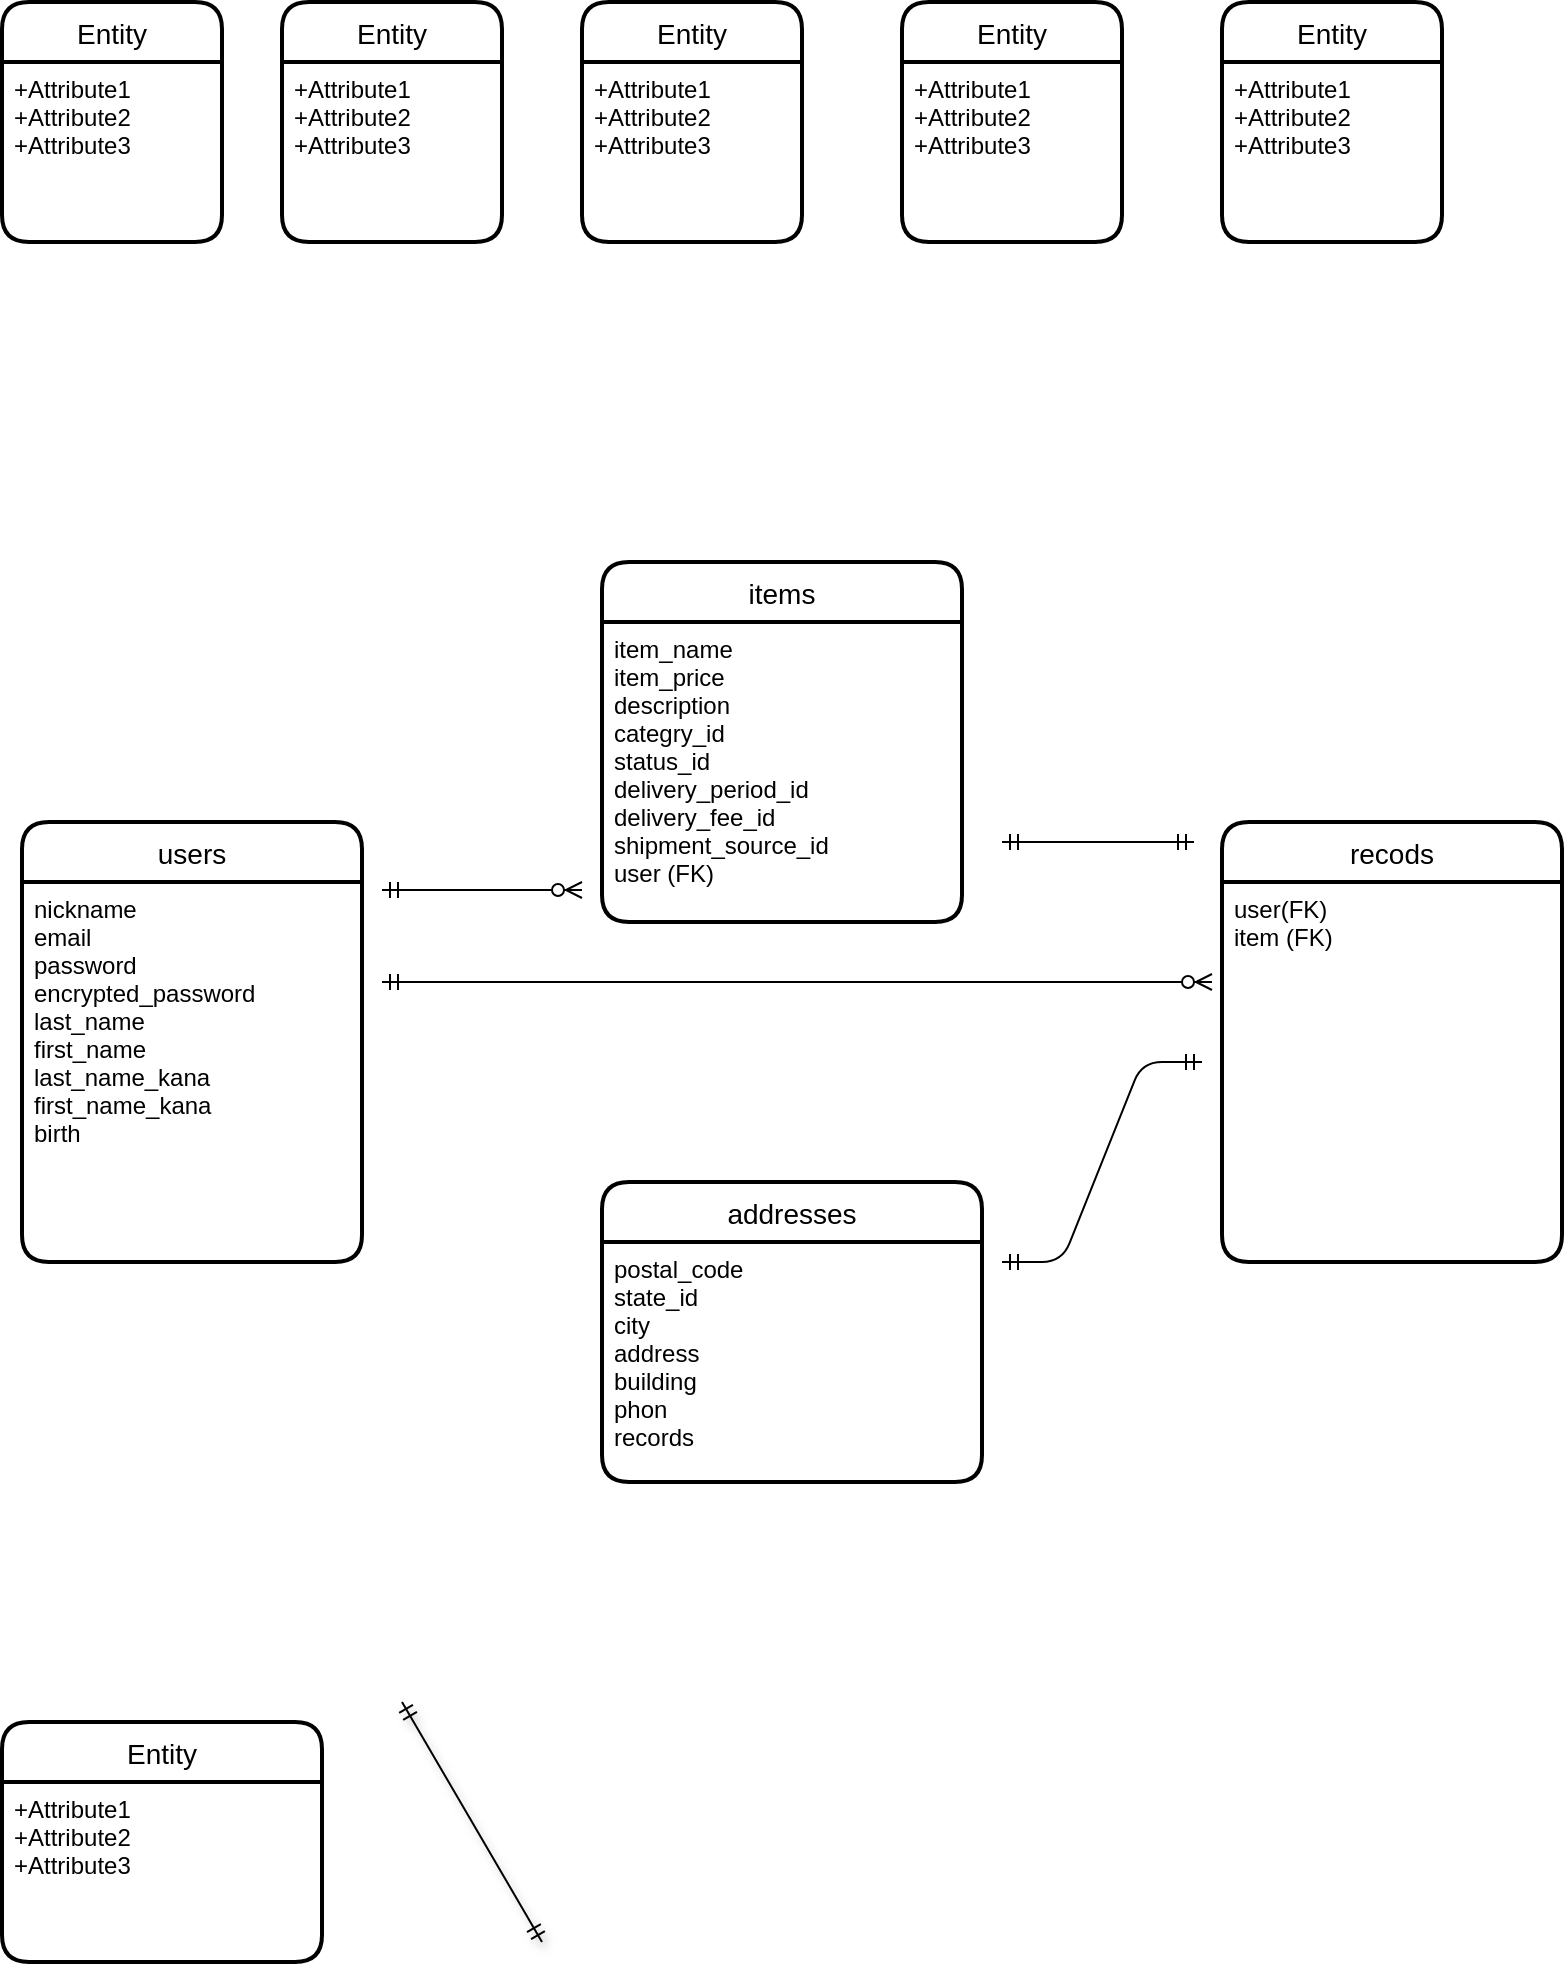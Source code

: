 <mxfile>
    <diagram id="MKth_qdR9ElKIkZnHiv7" name="ページ1">
        <mxGraphModel dx="1002" dy="904" grid="1" gridSize="10" guides="1" tooltips="1" connect="1" arrows="1" fold="1" page="1" pageScale="1" pageWidth="827" pageHeight="1169" math="0" shadow="0">
            <root>
                <mxCell id="0"/>
                <mxCell id="1" parent="0"/>
                <mxCell id="72" value="" style="edgeStyle=entityRelationEdgeStyle;fontSize=12;html=1;endArrow=ERzeroToMany;startArrow=ERmandOne;" parent="1" edge="1">
                    <mxGeometry width="100" height="100" relative="1" as="geometry">
                        <mxPoint x="220" y="584" as="sourcePoint"/>
                        <mxPoint x="320" y="584" as="targetPoint"/>
                    </mxGeometry>
                </mxCell>
                <mxCell id="73" value="" style="edgeStyle=entityRelationEdgeStyle;fontSize=12;html=1;endArrow=ERzeroToMany;startArrow=ERmandOne;rounded=1;" parent="1" edge="1">
                    <mxGeometry width="100" height="100" relative="1" as="geometry">
                        <mxPoint x="220" y="630" as="sourcePoint"/>
                        <mxPoint x="635" y="630" as="targetPoint"/>
                    </mxGeometry>
                </mxCell>
                <mxCell id="75" value="" style="edgeStyle=entityRelationEdgeStyle;fontSize=12;html=1;endArrow=ERmandOne;startArrow=ERmandOne;" parent="1" edge="1">
                    <mxGeometry width="100" height="100" relative="1" as="geometry">
                        <mxPoint x="530" y="560" as="sourcePoint"/>
                        <mxPoint x="626" y="560" as="targetPoint"/>
                    </mxGeometry>
                </mxCell>
                <mxCell id="111" value="recods" style="swimlane;childLayout=stackLayout;horizontal=1;startSize=30;horizontalStack=0;rounded=1;fontSize=14;fontStyle=0;strokeWidth=2;resizeParent=0;resizeLast=1;shadow=0;dashed=0;align=center;" parent="1" vertex="1">
                    <mxGeometry x="640" y="550" width="170" height="220" as="geometry"/>
                </mxCell>
                <mxCell id="112" value="user(FK)&#10;item (FK)&#10;" style="align=left;strokeColor=none;fillColor=none;spacingLeft=4;fontSize=12;verticalAlign=top;resizable=0;rotatable=0;part=1;" parent="111" vertex="1">
                    <mxGeometry y="30" width="170" height="190" as="geometry"/>
                </mxCell>
                <mxCell id="113" value="items" style="swimlane;childLayout=stackLayout;horizontal=1;startSize=30;horizontalStack=0;rounded=1;fontSize=14;fontStyle=0;strokeWidth=2;resizeParent=0;resizeLast=1;shadow=0;dashed=0;align=center;" parent="1" vertex="1">
                    <mxGeometry x="330" y="420" width="180" height="180" as="geometry"/>
                </mxCell>
                <mxCell id="114" value="item_name&#10;item_price&#10;description&#10;categry_id&#10;status_id&#10;delivery_period_id&#10;delivery_fee_id&#10;shipment_source_id&#10;user (FK)" style="align=left;strokeColor=none;fillColor=none;spacingLeft=4;fontSize=12;verticalAlign=top;resizable=0;rotatable=0;part=1;" parent="113" vertex="1">
                    <mxGeometry y="30" width="180" height="150" as="geometry"/>
                </mxCell>
                <mxCell id="115" value="users" style="swimlane;childLayout=stackLayout;horizontal=1;startSize=30;horizontalStack=0;rounded=1;fontSize=14;fontStyle=0;strokeWidth=2;resizeParent=0;resizeLast=1;shadow=0;dashed=0;align=center;" parent="1" vertex="1">
                    <mxGeometry x="40" y="550" width="170" height="220" as="geometry"/>
                </mxCell>
                <mxCell id="116" value="nickname&#10;email &#10;password&#10;encrypted_password&#10;last_name&#10;first_name&#10;last_name_kana&#10;first_name_kana&#10;birth" style="align=left;strokeColor=none;fillColor=none;spacingLeft=4;fontSize=12;verticalAlign=top;resizable=0;rotatable=0;part=1;" parent="115" vertex="1">
                    <mxGeometry y="30" width="170" height="190" as="geometry"/>
                </mxCell>
                <mxCell id="117" value="addresses" style="swimlane;childLayout=stackLayout;horizontal=1;startSize=30;horizontalStack=0;rounded=1;fontSize=14;fontStyle=0;strokeWidth=2;resizeParent=0;resizeLast=1;shadow=0;dashed=0;align=center;" parent="1" vertex="1">
                    <mxGeometry x="330" y="730" width="190" height="150" as="geometry"/>
                </mxCell>
                <mxCell id="118" value="postal_code&#10;state_id&#10;city&#10;address&#10;building&#10;phon&#10;records" style="align=left;strokeColor=none;fillColor=none;spacingLeft=4;fontSize=12;verticalAlign=top;resizable=0;rotatable=0;part=1;" parent="117" vertex="1">
                    <mxGeometry y="30" width="190" height="120" as="geometry"/>
                </mxCell>
                <mxCell id="120" value="" style="edgeStyle=entityRelationEdgeStyle;fontSize=12;html=1;endArrow=ERmandOne;startArrow=ERmandOne;" parent="1" edge="1">
                    <mxGeometry width="100" height="100" relative="1" as="geometry">
                        <mxPoint x="530" y="770" as="sourcePoint"/>
                        <mxPoint x="630" y="670" as="targetPoint"/>
                    </mxGeometry>
                </mxCell>
                <mxCell id="123" value="Entity" style="swimlane;childLayout=stackLayout;horizontal=1;startSize=30;horizontalStack=0;rounded=1;fontSize=14;fontStyle=0;strokeWidth=2;resizeParent=0;resizeLast=1;shadow=0;dashed=0;align=center;" vertex="1" parent="1">
                    <mxGeometry x="30" y="1000" width="160" height="120" as="geometry"/>
                </mxCell>
                <mxCell id="124" value="+Attribute1&#10;+Attribute2&#10;+Attribute3" style="align=left;strokeColor=none;fillColor=none;spacingLeft=4;fontSize=12;verticalAlign=top;resizable=0;rotatable=0;part=1;" vertex="1" parent="123">
                    <mxGeometry y="30" width="160" height="90" as="geometry"/>
                </mxCell>
                <mxCell id="125" value="Entity" style="swimlane;childLayout=stackLayout;horizontal=1;startSize=30;horizontalStack=0;rounded=1;fontSize=14;fontStyle=0;strokeWidth=2;resizeParent=0;resizeLast=1;shadow=0;dashed=0;align=center;" vertex="1" parent="1">
                    <mxGeometry x="320" y="140" width="110" height="120" as="geometry"/>
                </mxCell>
                <mxCell id="126" value="+Attribute1&#10;+Attribute2&#10;+Attribute3" style="align=left;strokeColor=none;fillColor=none;spacingLeft=4;fontSize=12;verticalAlign=top;resizable=0;rotatable=0;part=1;" vertex="1" parent="125">
                    <mxGeometry y="30" width="110" height="90" as="geometry"/>
                </mxCell>
                <mxCell id="127" value="Entity" style="swimlane;childLayout=stackLayout;horizontal=1;startSize=30;horizontalStack=0;rounded=1;fontSize=14;fontStyle=0;strokeWidth=2;resizeParent=0;resizeLast=1;shadow=0;dashed=0;align=center;" vertex="1" parent="1">
                    <mxGeometry x="480" y="140" width="110" height="120" as="geometry"/>
                </mxCell>
                <mxCell id="128" value="+Attribute1&#10;+Attribute2&#10;+Attribute3" style="align=left;strokeColor=none;fillColor=none;spacingLeft=4;fontSize=12;verticalAlign=top;resizable=0;rotatable=0;part=1;" vertex="1" parent="127">
                    <mxGeometry y="30" width="110" height="90" as="geometry"/>
                </mxCell>
                <mxCell id="129" value="Entity" style="swimlane;childLayout=stackLayout;horizontal=1;startSize=30;horizontalStack=0;rounded=1;fontSize=14;fontStyle=0;strokeWidth=2;resizeParent=0;resizeLast=1;shadow=0;dashed=0;align=center;" vertex="1" parent="1">
                    <mxGeometry x="640" y="140" width="110" height="120" as="geometry"/>
                </mxCell>
                <mxCell id="130" value="+Attribute1&#10;+Attribute2&#10;+Attribute3" style="align=left;strokeColor=none;fillColor=none;spacingLeft=4;fontSize=12;verticalAlign=top;resizable=0;rotatable=0;part=1;" vertex="1" parent="129">
                    <mxGeometry y="30" width="110" height="90" as="geometry"/>
                </mxCell>
                <mxCell id="131" value="Entity" style="swimlane;childLayout=stackLayout;horizontal=1;startSize=30;horizontalStack=0;rounded=1;fontSize=14;fontStyle=0;strokeWidth=2;resizeParent=0;resizeLast=1;shadow=0;dashed=0;align=center;" vertex="1" parent="1">
                    <mxGeometry x="170" y="140" width="110" height="120" as="geometry"/>
                </mxCell>
                <mxCell id="132" value="+Attribute1&#10;+Attribute2&#10;+Attribute3" style="align=left;strokeColor=none;fillColor=none;spacingLeft=4;fontSize=12;verticalAlign=top;resizable=0;rotatable=0;part=1;" vertex="1" parent="131">
                    <mxGeometry y="30" width="110" height="90" as="geometry"/>
                </mxCell>
                <mxCell id="133" value="Entity" style="swimlane;childLayout=stackLayout;horizontal=1;startSize=30;horizontalStack=0;rounded=1;fontSize=14;fontStyle=0;strokeWidth=2;resizeParent=0;resizeLast=1;shadow=0;dashed=0;align=center;" vertex="1" parent="1">
                    <mxGeometry x="30" y="140" width="110" height="120" as="geometry"/>
                </mxCell>
                <mxCell id="134" value="+Attribute1&#10;+Attribute2&#10;+Attribute3" style="align=left;strokeColor=none;fillColor=none;spacingLeft=4;fontSize=12;verticalAlign=top;resizable=0;rotatable=0;part=1;" vertex="1" parent="133">
                    <mxGeometry y="30" width="110" height="90" as="geometry"/>
                </mxCell>
                <mxCell id="137" value="" style="endArrow=ERmandOne;html=1;rounded=0;shadow=1;startArrow=ERmandOne;startFill=0;endFill=0;" edge="1" parent="1">
                    <mxGeometry relative="1" as="geometry">
                        <mxPoint x="230" y="990" as="sourcePoint"/>
                        <mxPoint x="300" y="1110" as="targetPoint"/>
                        <Array as="points"/>
                    </mxGeometry>
                </mxCell>
            </root>
        </mxGraphModel>
    </diagram>
</mxfile>